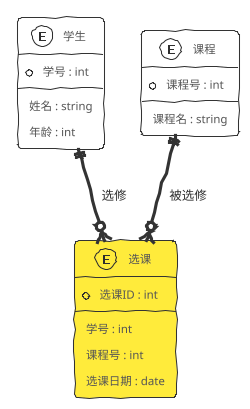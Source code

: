 @startuml
!theme sketchy-outline

entity "学生" as Student {
  *学号 : int
  --
  姓名 : string
  年龄 : int
}

entity "课程" as Course {
  *课程号 : int
  --
  课程名 : string
}

entity "选课" as Enrollment #FFEB3B {
  *选课ID : int
  --
  学号 : int
  课程号 : int
  选课日期 : date
}

Student ||--o{ Enrollment : "选修"
Course ||--o{ Enrollment : "被选修"
@enduml